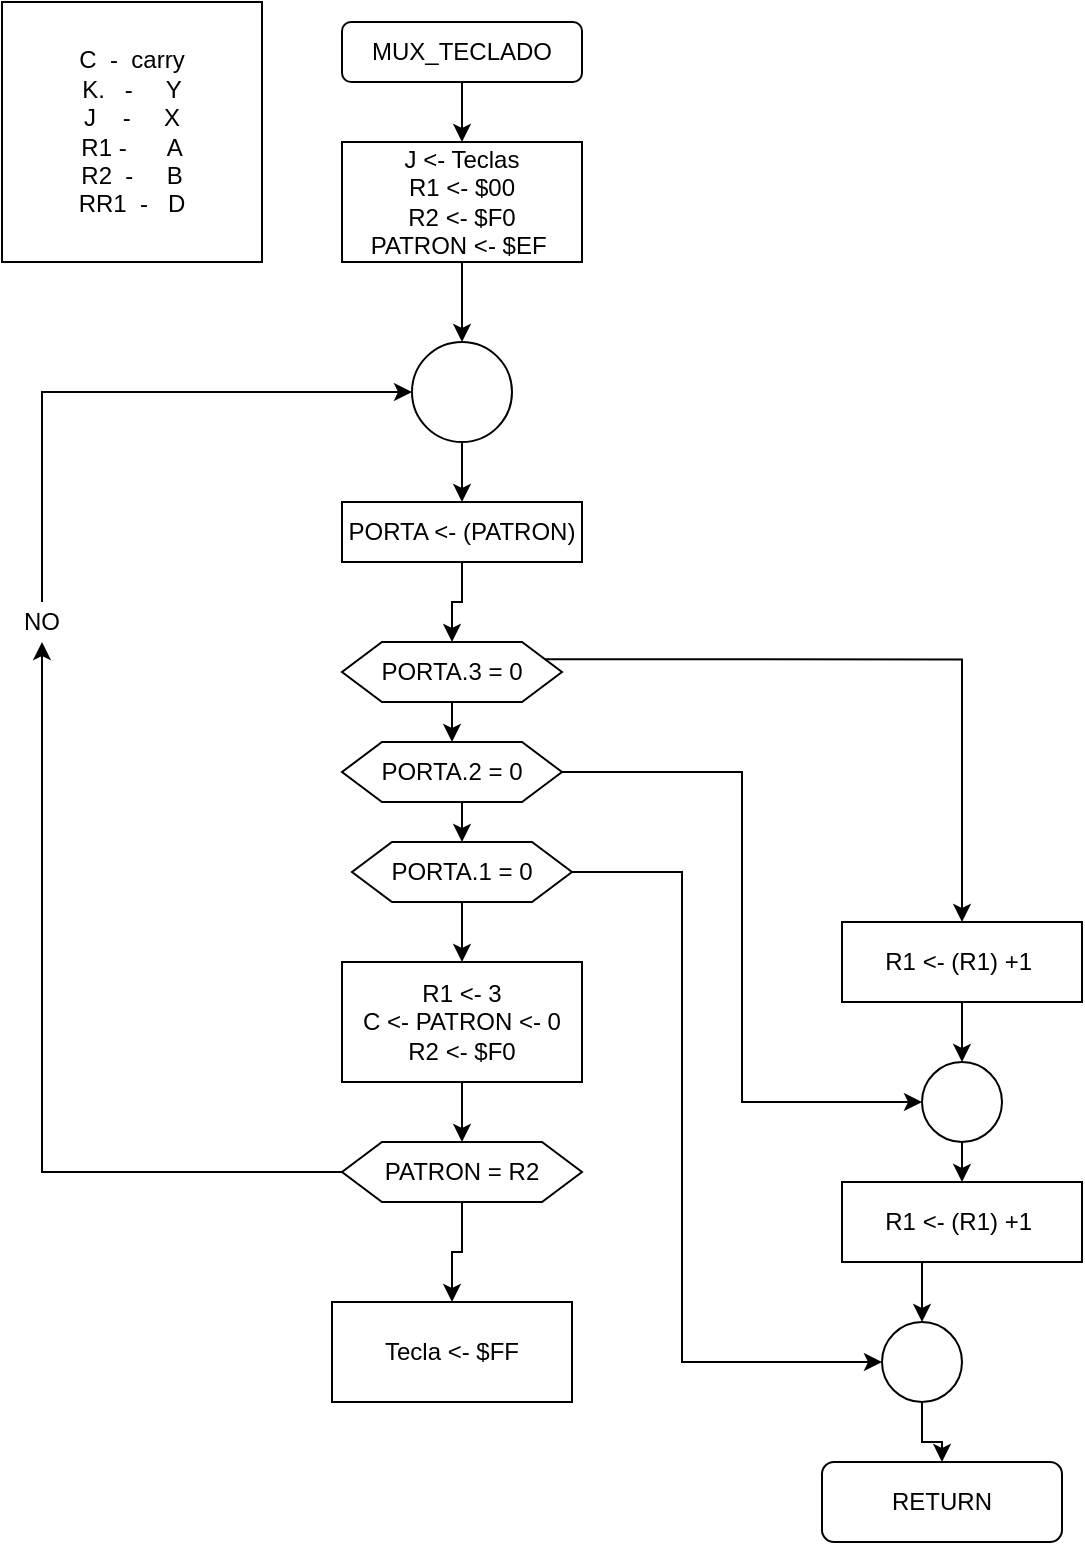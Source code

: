 <mxfile version="14.4.3" type="device"><diagram id="5nsOwBevq5adAcY00bwv" name="Page-1"><mxGraphModel dx="1453" dy="785" grid="1" gridSize="10" guides="1" tooltips="1" connect="1" arrows="1" fold="1" page="1" pageScale="1" pageWidth="850" pageHeight="1100" math="0" shadow="0"><root><mxCell id="0"/><mxCell id="1" parent="0"/><mxCell id="K_OkQZEeHrxZmLDAxlF9-2" value="C &amp;nbsp;- &amp;nbsp;carry&lt;br&gt;K. &amp;nbsp; - &amp;nbsp; &amp;nbsp; Y&lt;br&gt;J &amp;nbsp; &amp;nbsp;- &amp;nbsp; &amp;nbsp; X&lt;br&gt;R1 - &amp;nbsp; &amp;nbsp; &amp;nbsp;A&lt;br&gt;R2 &amp;nbsp;- &amp;nbsp; &amp;nbsp; B&lt;br&gt;RR1 &amp;nbsp;- &amp;nbsp; D" style="whiteSpace=wrap;html=1;aspect=fixed;" parent="1" vertex="1"><mxGeometry x="290" y="40" width="130" height="130" as="geometry"/></mxCell><mxCell id="h6856mn84BEakcZ_xlbH-3" style="edgeStyle=orthogonalEdgeStyle;rounded=0;orthogonalLoop=1;jettySize=auto;html=1;exitX=0.5;exitY=1;exitDx=0;exitDy=0;entryX=0.5;entryY=0;entryDx=0;entryDy=0;" parent="1" source="h6856mn84BEakcZ_xlbH-1" target="h6856mn84BEakcZ_xlbH-2" edge="1"><mxGeometry relative="1" as="geometry"/></mxCell><mxCell id="h6856mn84BEakcZ_xlbH-1" value="MUX_TECLADO" style="rounded=1;whiteSpace=wrap;html=1;" parent="1" vertex="1"><mxGeometry x="460" y="50" width="120" height="30" as="geometry"/></mxCell><mxCell id="h6856mn84BEakcZ_xlbH-20" style="edgeStyle=orthogonalEdgeStyle;rounded=0;orthogonalLoop=1;jettySize=auto;html=1;exitX=0.5;exitY=1;exitDx=0;exitDy=0;" parent="1" source="h6856mn84BEakcZ_xlbH-2" target="h6856mn84BEakcZ_xlbH-4" edge="1"><mxGeometry relative="1" as="geometry"/></mxCell><mxCell id="h6856mn84BEakcZ_xlbH-2" value="J &amp;lt;- Teclas&lt;br&gt;R1 &amp;lt;- $00&lt;br&gt;R2 &amp;lt;- $F0&lt;br&gt;PATRON &amp;lt;- $EF&amp;nbsp;" style="rounded=0;whiteSpace=wrap;html=1;" parent="1" vertex="1"><mxGeometry x="460" y="110" width="120" height="60" as="geometry"/></mxCell><mxCell id="h6856mn84BEakcZ_xlbH-21" style="edgeStyle=orthogonalEdgeStyle;rounded=0;orthogonalLoop=1;jettySize=auto;html=1;exitX=0.5;exitY=1;exitDx=0;exitDy=0;" parent="1" source="h6856mn84BEakcZ_xlbH-4" target="h6856mn84BEakcZ_xlbH-5" edge="1"><mxGeometry relative="1" as="geometry"/></mxCell><mxCell id="h6856mn84BEakcZ_xlbH-4" value="" style="ellipse;whiteSpace=wrap;html=1;aspect=fixed;" parent="1" vertex="1"><mxGeometry x="495" y="210" width="50" height="50" as="geometry"/></mxCell><mxCell id="h6856mn84BEakcZ_xlbH-10" style="edgeStyle=orthogonalEdgeStyle;rounded=0;orthogonalLoop=1;jettySize=auto;html=1;exitX=0.5;exitY=1;exitDx=0;exitDy=0;entryX=0.5;entryY=0;entryDx=0;entryDy=0;" parent="1" source="h6856mn84BEakcZ_xlbH-5" target="h6856mn84BEakcZ_xlbH-7" edge="1"><mxGeometry relative="1" as="geometry"/></mxCell><mxCell id="h6856mn84BEakcZ_xlbH-5" value="PORTA &amp;lt;- (PATRON)" style="rounded=0;whiteSpace=wrap;html=1;" parent="1" vertex="1"><mxGeometry x="460" y="290" width="120" height="30" as="geometry"/></mxCell><mxCell id="h6856mn84BEakcZ_xlbH-11" style="edgeStyle=orthogonalEdgeStyle;rounded=0;orthogonalLoop=1;jettySize=auto;html=1;exitX=0.5;exitY=1;exitDx=0;exitDy=0;entryX=0.5;entryY=0;entryDx=0;entryDy=0;" parent="1" source="h6856mn84BEakcZ_xlbH-7" target="h6856mn84BEakcZ_xlbH-8" edge="1"><mxGeometry relative="1" as="geometry"/></mxCell><mxCell id="h6856mn84BEakcZ_xlbH-28" style="edgeStyle=orthogonalEdgeStyle;rounded=0;orthogonalLoop=1;jettySize=auto;html=1;exitX=1;exitY=0.25;exitDx=0;exitDy=0;entryX=0.5;entryY=0;entryDx=0;entryDy=0;" parent="1" source="h6856mn84BEakcZ_xlbH-7" target="h6856mn84BEakcZ_xlbH-16" edge="1"><mxGeometry relative="1" as="geometry"/></mxCell><mxCell id="h6856mn84BEakcZ_xlbH-7" value="PORTA.3 = 0" style="shape=hexagon;perimeter=hexagonPerimeter2;whiteSpace=wrap;html=1;fixedSize=1;" parent="1" vertex="1"><mxGeometry x="460" y="360" width="110" height="30" as="geometry"/></mxCell><mxCell id="h6856mn84BEakcZ_xlbH-12" style="edgeStyle=orthogonalEdgeStyle;rounded=0;orthogonalLoop=1;jettySize=auto;html=1;exitX=0.5;exitY=1;exitDx=0;exitDy=0;entryX=0.5;entryY=0;entryDx=0;entryDy=0;" parent="1" source="h6856mn84BEakcZ_xlbH-8" target="h6856mn84BEakcZ_xlbH-9" edge="1"><mxGeometry relative="1" as="geometry"/></mxCell><mxCell id="h6856mn84BEakcZ_xlbH-36" style="edgeStyle=orthogonalEdgeStyle;rounded=0;orthogonalLoop=1;jettySize=auto;html=1;exitX=1;exitY=0.5;exitDx=0;exitDy=0;entryX=0;entryY=0.5;entryDx=0;entryDy=0;" parent="1" source="h6856mn84BEakcZ_xlbH-8" target="h6856mn84BEakcZ_xlbH-30" edge="1"><mxGeometry relative="1" as="geometry"/></mxCell><mxCell id="h6856mn84BEakcZ_xlbH-8" value="PORTA.2 = 0" style="shape=hexagon;perimeter=hexagonPerimeter2;whiteSpace=wrap;html=1;fixedSize=1;" parent="1" vertex="1"><mxGeometry x="460" y="410" width="110" height="30" as="geometry"/></mxCell><mxCell id="h6856mn84BEakcZ_xlbH-25" style="edgeStyle=orthogonalEdgeStyle;rounded=0;orthogonalLoop=1;jettySize=auto;html=1;exitX=0.5;exitY=1;exitDx=0;exitDy=0;entryX=0.5;entryY=0;entryDx=0;entryDy=0;" parent="1" source="h6856mn84BEakcZ_xlbH-9" target="h6856mn84BEakcZ_xlbH-13" edge="1"><mxGeometry relative="1" as="geometry"/></mxCell><mxCell id="h6856mn84BEakcZ_xlbH-37" style="edgeStyle=orthogonalEdgeStyle;rounded=0;orthogonalLoop=1;jettySize=auto;html=1;exitX=1;exitY=0.5;exitDx=0;exitDy=0;entryX=0;entryY=0.5;entryDx=0;entryDy=0;" parent="1" source="h6856mn84BEakcZ_xlbH-9" target="h6856mn84BEakcZ_xlbH-19" edge="1"><mxGeometry relative="1" as="geometry"><Array as="points"><mxPoint x="630" y="475"/><mxPoint x="630" y="720"/></Array></mxGeometry></mxCell><mxCell id="h6856mn84BEakcZ_xlbH-9" value="PORTA.1 = 0" style="shape=hexagon;perimeter=hexagonPerimeter2;whiteSpace=wrap;html=1;fixedSize=1;" parent="1" vertex="1"><mxGeometry x="465" y="460" width="110" height="30" as="geometry"/></mxCell><mxCell id="h6856mn84BEakcZ_xlbH-26" style="edgeStyle=orthogonalEdgeStyle;rounded=0;orthogonalLoop=1;jettySize=auto;html=1;exitX=0.5;exitY=1;exitDx=0;exitDy=0;entryX=0.5;entryY=0;entryDx=0;entryDy=0;" parent="1" source="h6856mn84BEakcZ_xlbH-13" target="h6856mn84BEakcZ_xlbH-14" edge="1"><mxGeometry relative="1" as="geometry"/></mxCell><mxCell id="h6856mn84BEakcZ_xlbH-13" value="R1 &amp;lt;- 3&lt;br&gt;C &amp;lt;- PATRON &amp;lt;- 0&lt;br&gt;R2 &amp;lt;- $F0" style="rounded=0;whiteSpace=wrap;html=1;" parent="1" vertex="1"><mxGeometry x="460" y="520" width="120" height="60" as="geometry"/></mxCell><mxCell id="h6856mn84BEakcZ_xlbH-23" style="edgeStyle=orthogonalEdgeStyle;rounded=0;orthogonalLoop=1;jettySize=auto;html=1;exitX=0;exitY=0.5;exitDx=0;exitDy=0;entryX=0.5;entryY=1;entryDx=0;entryDy=0;" parent="1" source="h6856mn84BEakcZ_xlbH-14" target="h6856mn84BEakcZ_xlbH-22" edge="1"><mxGeometry relative="1" as="geometry"/></mxCell><mxCell id="h6856mn84BEakcZ_xlbH-27" style="edgeStyle=orthogonalEdgeStyle;rounded=0;orthogonalLoop=1;jettySize=auto;html=1;exitX=0.5;exitY=1;exitDx=0;exitDy=0;" parent="1" source="h6856mn84BEakcZ_xlbH-14" target="h6856mn84BEakcZ_xlbH-15" edge="1"><mxGeometry relative="1" as="geometry"/></mxCell><mxCell id="h6856mn84BEakcZ_xlbH-14" value="PATRON = R2" style="shape=hexagon;perimeter=hexagonPerimeter2;whiteSpace=wrap;html=1;fixedSize=1;" parent="1" vertex="1"><mxGeometry x="460" y="610" width="120" height="30" as="geometry"/></mxCell><mxCell id="h6856mn84BEakcZ_xlbH-15" value="Tecla &amp;lt;- $FF" style="rounded=0;whiteSpace=wrap;html=1;" parent="1" vertex="1"><mxGeometry x="455" y="690" width="120" height="50" as="geometry"/></mxCell><mxCell id="h6856mn84BEakcZ_xlbH-31" style="edgeStyle=orthogonalEdgeStyle;rounded=0;orthogonalLoop=1;jettySize=auto;html=1;exitX=0.5;exitY=1;exitDx=0;exitDy=0;entryX=0.5;entryY=0;entryDx=0;entryDy=0;" parent="1" source="h6856mn84BEakcZ_xlbH-16" target="h6856mn84BEakcZ_xlbH-30" edge="1"><mxGeometry relative="1" as="geometry"><mxPoint x="770" y="559" as="targetPoint"/></mxGeometry></mxCell><mxCell id="h6856mn84BEakcZ_xlbH-16" value="R1 &amp;lt;- (R1) +1&amp;nbsp;" style="rounded=0;whiteSpace=wrap;html=1;" parent="1" vertex="1"><mxGeometry x="710" y="500" width="120" height="40" as="geometry"/></mxCell><mxCell id="h6856mn84BEakcZ_xlbH-34" style="edgeStyle=orthogonalEdgeStyle;rounded=0;orthogonalLoop=1;jettySize=auto;html=1;exitX=0.5;exitY=1;exitDx=0;exitDy=0;entryX=0.5;entryY=0;entryDx=0;entryDy=0;" parent="1" source="h6856mn84BEakcZ_xlbH-17" target="h6856mn84BEakcZ_xlbH-19" edge="1"><mxGeometry relative="1" as="geometry"/></mxCell><mxCell id="h6856mn84BEakcZ_xlbH-17" value="R1 &amp;lt;- (R1) +1&amp;nbsp;" style="rounded=0;whiteSpace=wrap;html=1;" parent="1" vertex="1"><mxGeometry x="710" y="630" width="120" height="40" as="geometry"/></mxCell><mxCell id="h6856mn84BEakcZ_xlbH-18" value="RETURN" style="rounded=1;whiteSpace=wrap;html=1;" parent="1" vertex="1"><mxGeometry x="700" y="770" width="120" height="40" as="geometry"/></mxCell><mxCell id="h6856mn84BEakcZ_xlbH-35" style="edgeStyle=orthogonalEdgeStyle;rounded=0;orthogonalLoop=1;jettySize=auto;html=1;exitX=0.5;exitY=1;exitDx=0;exitDy=0;" parent="1" source="h6856mn84BEakcZ_xlbH-19" target="h6856mn84BEakcZ_xlbH-18" edge="1"><mxGeometry relative="1" as="geometry"/></mxCell><mxCell id="h6856mn84BEakcZ_xlbH-19" value="" style="ellipse;whiteSpace=wrap;html=1;aspect=fixed;" parent="1" vertex="1"><mxGeometry x="730" y="700" width="40" height="40" as="geometry"/></mxCell><mxCell id="h6856mn84BEakcZ_xlbH-24" style="edgeStyle=orthogonalEdgeStyle;rounded=0;orthogonalLoop=1;jettySize=auto;html=1;exitX=0.5;exitY=0;exitDx=0;exitDy=0;entryX=0;entryY=0.5;entryDx=0;entryDy=0;" parent="1" source="h6856mn84BEakcZ_xlbH-22" target="h6856mn84BEakcZ_xlbH-4" edge="1"><mxGeometry relative="1" as="geometry"/></mxCell><mxCell id="h6856mn84BEakcZ_xlbH-22" value="NO" style="text;html=1;strokeColor=none;fillColor=none;align=center;verticalAlign=middle;whiteSpace=wrap;rounded=0;" parent="1" vertex="1"><mxGeometry x="290" y="340" width="40" height="20" as="geometry"/></mxCell><mxCell id="h6856mn84BEakcZ_xlbH-33" style="edgeStyle=orthogonalEdgeStyle;rounded=0;orthogonalLoop=1;jettySize=auto;html=1;exitX=0.5;exitY=1;exitDx=0;exitDy=0;entryX=0.5;entryY=0;entryDx=0;entryDy=0;" parent="1" source="h6856mn84BEakcZ_xlbH-30" target="h6856mn84BEakcZ_xlbH-17" edge="1"><mxGeometry relative="1" as="geometry"/></mxCell><mxCell id="h6856mn84BEakcZ_xlbH-30" value="" style="ellipse;whiteSpace=wrap;html=1;aspect=fixed;" parent="1" vertex="1"><mxGeometry x="750" y="570" width="40" height="40" as="geometry"/></mxCell></root></mxGraphModel></diagram></mxfile>